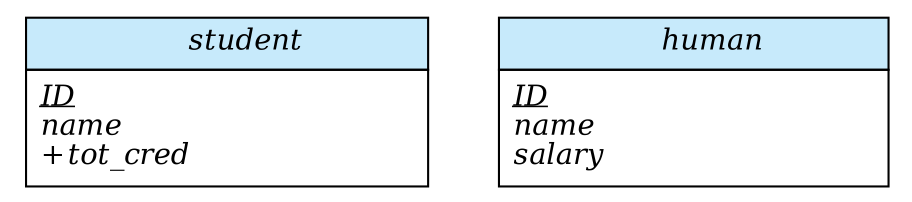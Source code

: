 digraph ER {
    layout=dot;
    overlap=false;
    splines="ortho";
    outputorder="edgesfirst";

    node [shape=plaintext] student
    [label=<
        <TABLE BORDER="0" CELLBORDER="1" CELLSPACING="0" PORT="port">
            <TR><TD BGCOLOR="#C7EAFB" CELLPADDING="4">
                <I>student</I>
            </TD></TR>
            <TR><TD
                BALIGN="LEFT"
                ALIGN="LEFT"
                WIDTH="80"
                HEIGHT="50"
                CELLPADDING="6"
            >
				<U><I>ID</I></U>
				<BR/>
				<I>name</I>
				<BR/>+
				<I>tot_cred</I>
            </TD></TR>
        </TABLE>
    >];

    node [shape=plaintext] human
    [label=<
        <TABLE BORDER="0" CELLBORDER="1" CELLSPACING="0" PORT="port">
            <TR><TD BGCOLOR="#C7EAFB" CELLPADDING="4">
                <I>human</I>
            </TD></TR>
            <TR><TD
                BALIGN="LEFT"
                ALIGN="LEFT"
                WIDTH="80"
                HEIGHT="50"
                CELLPADDING="6"
            >
				<U><I>ID</I></U>
				<BR/>
				<I>name</I>
				<BR/>
				<I>salary</I>
            </TD></TR>
        </TABLE>
    >];
}
